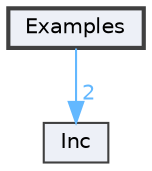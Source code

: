 digraph "Examples"
{
 // LATEX_PDF_SIZE
  bgcolor="transparent";
  edge [fontname=Helvetica,fontsize=10,labelfontname=Helvetica,labelfontsize=10];
  node [fontname=Helvetica,fontsize=10,shape=box,height=0.2,width=0.4];
  compound=true
  dir_03680f297d755c096b0a1ead13ee12b7 [label="Examples", fillcolor="#edf0f7", color="grey25", style="filled,bold", URL="dir_03680f297d755c096b0a1ead13ee12b7.html",tooltip=""];
  dir_f93dfce691d792349f1c14ede440e2e6 [label="Inc", fillcolor="#edf0f7", color="grey25", style="filled", URL="dir_f93dfce691d792349f1c14ede440e2e6.html",tooltip=""];
  dir_03680f297d755c096b0a1ead13ee12b7->dir_f93dfce691d792349f1c14ede440e2e6 [headlabel="2", labeldistance=1.5 headhref="dir_000000_000001.html" color="steelblue1" fontcolor="steelblue1"];
}
